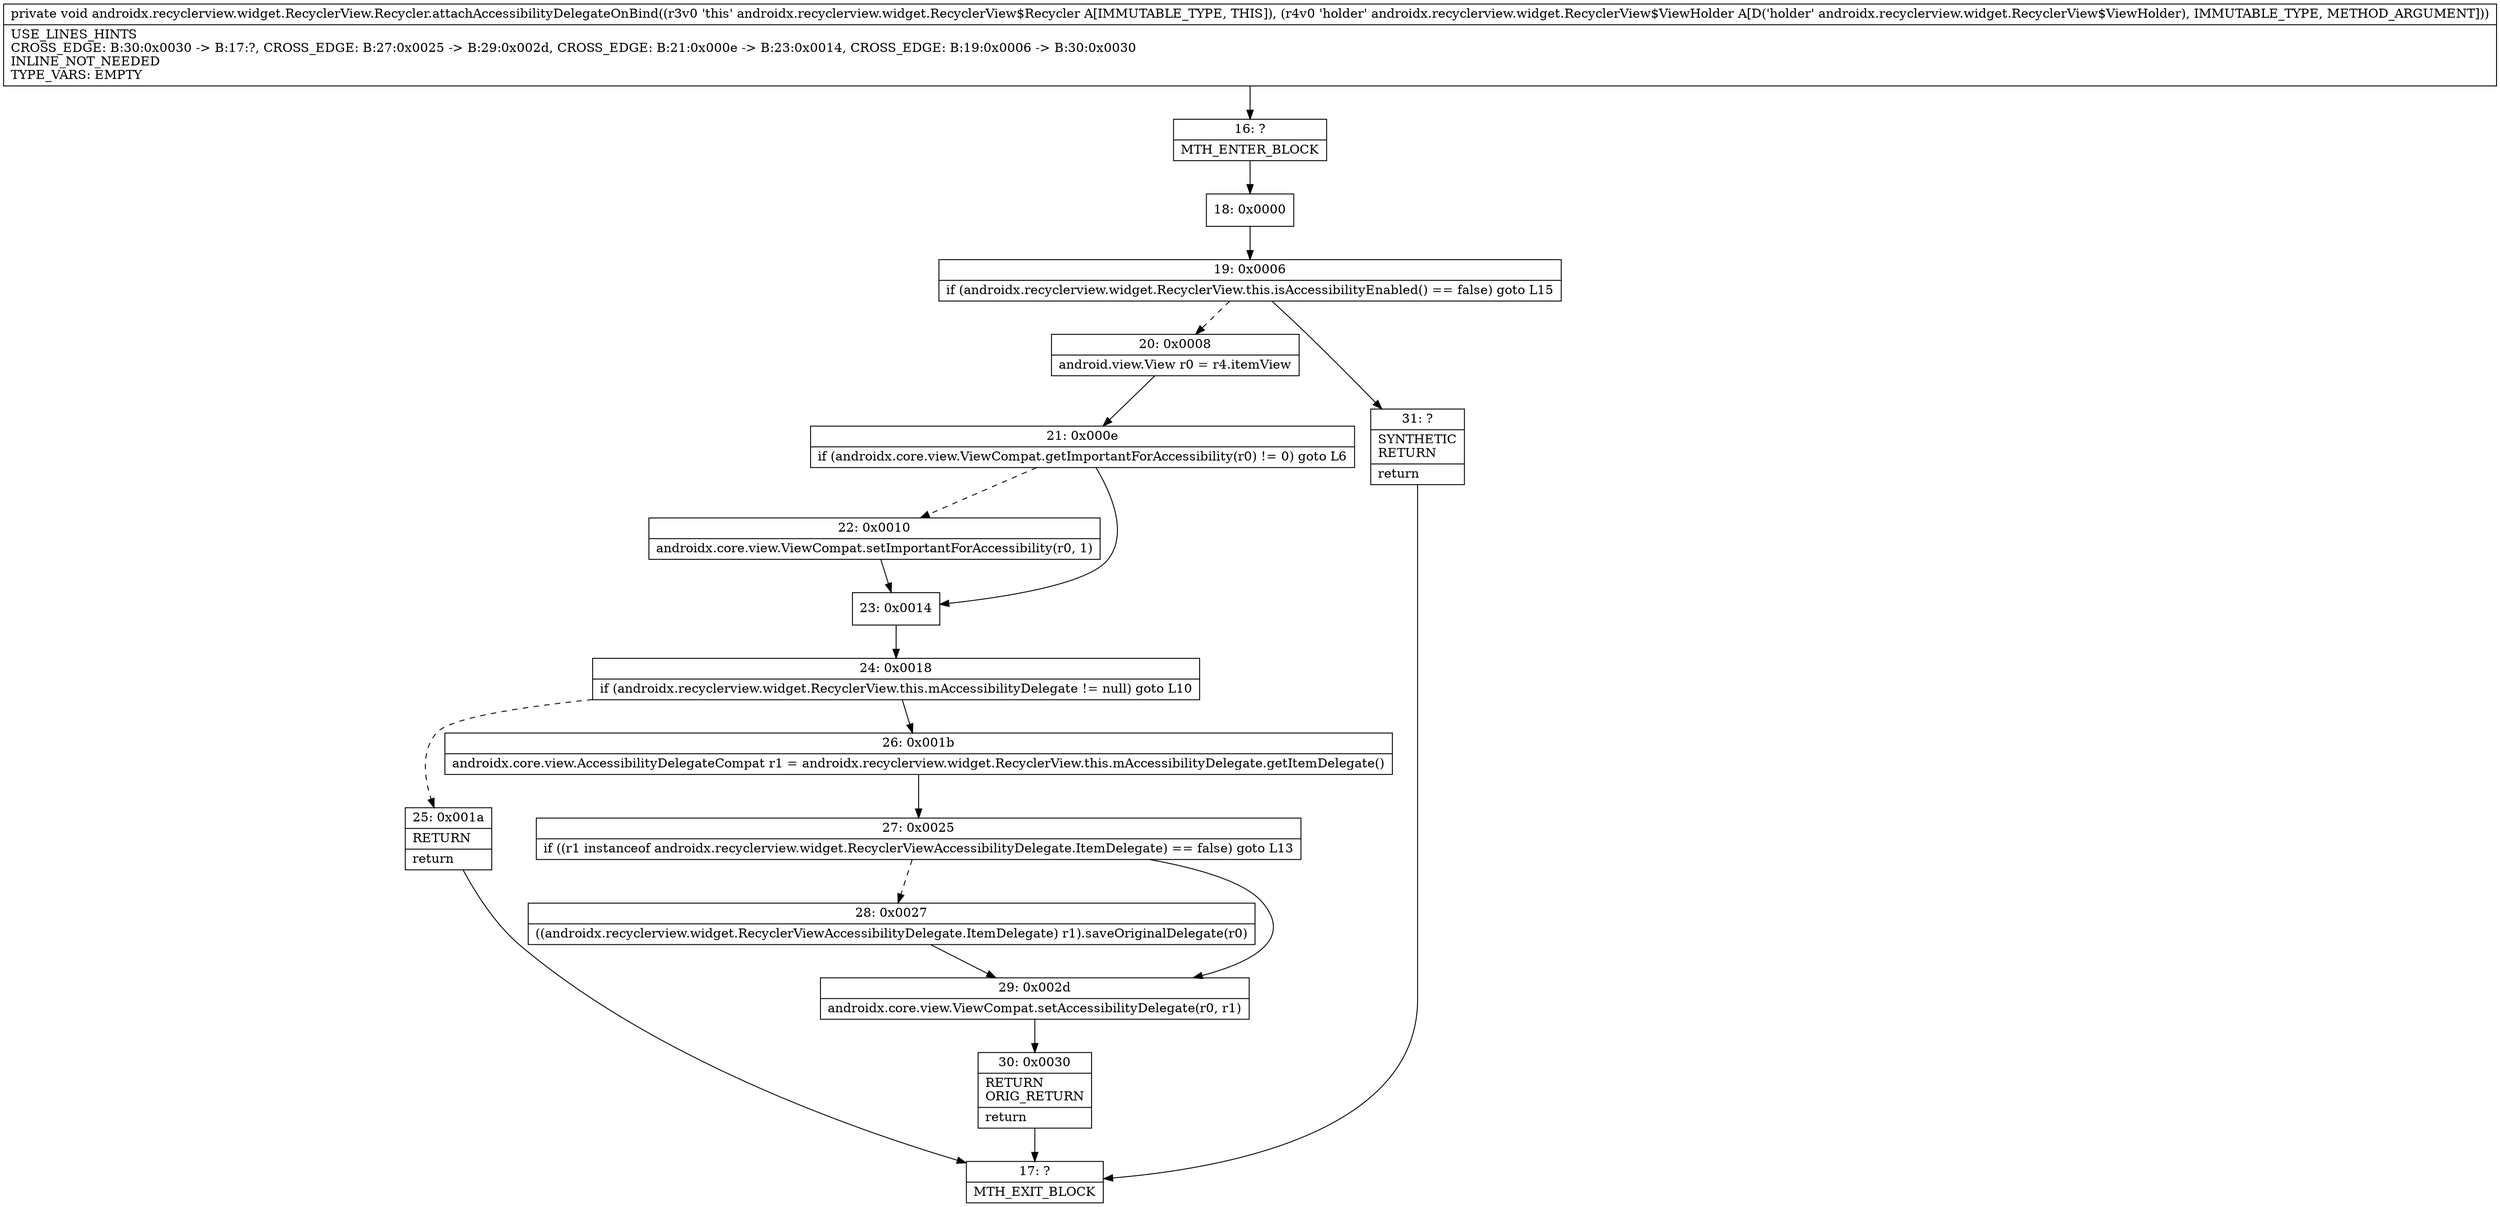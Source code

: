 digraph "CFG forandroidx.recyclerview.widget.RecyclerView.Recycler.attachAccessibilityDelegateOnBind(Landroidx\/recyclerview\/widget\/RecyclerView$ViewHolder;)V" {
Node_16 [shape=record,label="{16\:\ ?|MTH_ENTER_BLOCK\l}"];
Node_18 [shape=record,label="{18\:\ 0x0000}"];
Node_19 [shape=record,label="{19\:\ 0x0006|if (androidx.recyclerview.widget.RecyclerView.this.isAccessibilityEnabled() == false) goto L15\l}"];
Node_20 [shape=record,label="{20\:\ 0x0008|android.view.View r0 = r4.itemView\l}"];
Node_21 [shape=record,label="{21\:\ 0x000e|if (androidx.core.view.ViewCompat.getImportantForAccessibility(r0) != 0) goto L6\l}"];
Node_22 [shape=record,label="{22\:\ 0x0010|androidx.core.view.ViewCompat.setImportantForAccessibility(r0, 1)\l}"];
Node_23 [shape=record,label="{23\:\ 0x0014}"];
Node_24 [shape=record,label="{24\:\ 0x0018|if (androidx.recyclerview.widget.RecyclerView.this.mAccessibilityDelegate != null) goto L10\l}"];
Node_25 [shape=record,label="{25\:\ 0x001a|RETURN\l|return\l}"];
Node_17 [shape=record,label="{17\:\ ?|MTH_EXIT_BLOCK\l}"];
Node_26 [shape=record,label="{26\:\ 0x001b|androidx.core.view.AccessibilityDelegateCompat r1 = androidx.recyclerview.widget.RecyclerView.this.mAccessibilityDelegate.getItemDelegate()\l}"];
Node_27 [shape=record,label="{27\:\ 0x0025|if ((r1 instanceof androidx.recyclerview.widget.RecyclerViewAccessibilityDelegate.ItemDelegate) == false) goto L13\l}"];
Node_28 [shape=record,label="{28\:\ 0x0027|((androidx.recyclerview.widget.RecyclerViewAccessibilityDelegate.ItemDelegate) r1).saveOriginalDelegate(r0)\l}"];
Node_29 [shape=record,label="{29\:\ 0x002d|androidx.core.view.ViewCompat.setAccessibilityDelegate(r0, r1)\l}"];
Node_30 [shape=record,label="{30\:\ 0x0030|RETURN\lORIG_RETURN\l|return\l}"];
Node_31 [shape=record,label="{31\:\ ?|SYNTHETIC\lRETURN\l|return\l}"];
MethodNode[shape=record,label="{private void androidx.recyclerview.widget.RecyclerView.Recycler.attachAccessibilityDelegateOnBind((r3v0 'this' androidx.recyclerview.widget.RecyclerView$Recycler A[IMMUTABLE_TYPE, THIS]), (r4v0 'holder' androidx.recyclerview.widget.RecyclerView$ViewHolder A[D('holder' androidx.recyclerview.widget.RecyclerView$ViewHolder), IMMUTABLE_TYPE, METHOD_ARGUMENT]))  | USE_LINES_HINTS\lCROSS_EDGE: B:30:0x0030 \-\> B:17:?, CROSS_EDGE: B:27:0x0025 \-\> B:29:0x002d, CROSS_EDGE: B:21:0x000e \-\> B:23:0x0014, CROSS_EDGE: B:19:0x0006 \-\> B:30:0x0030\lINLINE_NOT_NEEDED\lTYPE_VARS: EMPTY\l}"];
MethodNode -> Node_16;Node_16 -> Node_18;
Node_18 -> Node_19;
Node_19 -> Node_20[style=dashed];
Node_19 -> Node_31;
Node_20 -> Node_21;
Node_21 -> Node_22[style=dashed];
Node_21 -> Node_23;
Node_22 -> Node_23;
Node_23 -> Node_24;
Node_24 -> Node_25[style=dashed];
Node_24 -> Node_26;
Node_25 -> Node_17;
Node_26 -> Node_27;
Node_27 -> Node_28[style=dashed];
Node_27 -> Node_29;
Node_28 -> Node_29;
Node_29 -> Node_30;
Node_30 -> Node_17;
Node_31 -> Node_17;
}


